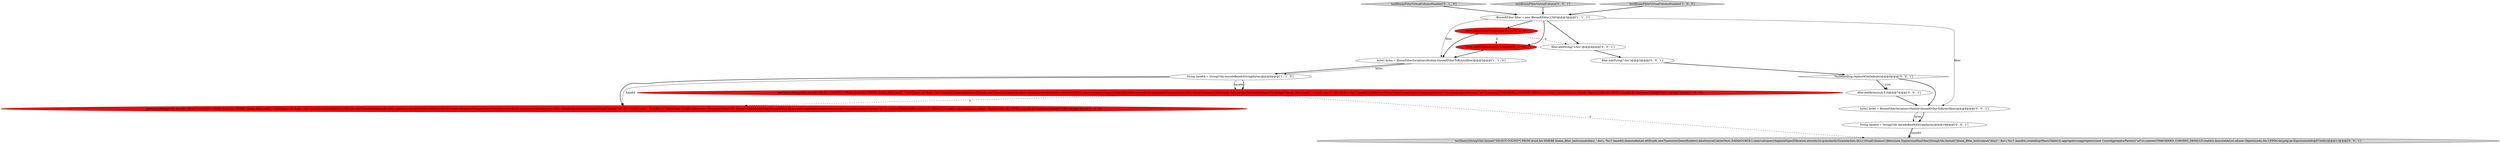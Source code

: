 digraph {
3 [style = filled, label = "String base64 = StringUtils.encodeBase64String(bytes)@@@6@@@['1', '1', '0']", fillcolor = white, shape = ellipse image = "AAA0AAABBB1BBB"];
2 [style = filled, label = "filter.addDouble(20.2)@@@4@@@['1', '0', '0']", fillcolor = red, shape = ellipse image = "AAA1AAABBB1BBB"];
9 [style = filled, label = "testQuery(StringUtils.format(\"SELECT COUNT(*) FROM druid.foo WHERE bloom_filter_test(concat(dim2, '-foo'), '%s')\",base64),ImmutableList.of(Druids.newTimeseriesQueryBuilder().dataSource(CalciteTests.DATASOURCE1).intervals(querySegmentSpec(Filtration.eternity())).granularity(Granularities.ALL).virtualColumns().filters(new ExpressionDimFilter(StringUtils.format(\"bloom_filter_test(concat(\"dim2\",'-foo'),'%s')\",base64),createExprMacroTable())).aggregators(aggregators(new CountAggregatorFactory(\"a0\"))).context(TIMESERIES_CONTEXT_DEFAULT).build()),ImmutableList.of(new Object((((edu.fdu.CPPDG.tinypdg.pe.ExpressionInfo@972e0e))@@@11@@@['0', '0', '1']", fillcolor = lightgray, shape = ellipse image = "AAA0AAABBB3BBB"];
1 [style = filled, label = "BloomKFilter filter = new BloomKFilter(1500)@@@3@@@['1', '1', '1']", fillcolor = white, shape = ellipse image = "AAA0AAABBB1BBB"];
6 [style = filled, label = "filter.addFloat(20.2f)@@@4@@@['0', '1', '0']", fillcolor = red, shape = ellipse image = "AAA1AAABBB2BBB"];
7 [style = filled, label = "testQuery(StringUtils.format(\"SELECT COUNT(*) FROM druid.foo WHERE bloom_filter_test(2 * CAST(dim1 AS float), '%s')\",base64),ImmutableList.of(Druids.newTimeseriesQueryBuilder().dataSource(CalciteTests.DATASOURCE1).intervals(querySegmentSpec(Filtration.eternity())).granularity(Granularities.ALL).virtualColumns(expressionVirtualColumn(\"v0\",\"(2 * CAST(\"dim1\", 'DOUBLE'))\",ValueType.FLOAT)).filters(new BloomDimFilter(\"v0\",BloomKFilterHolder.fromBloomKFilter(filter),null)).aggregators(aggregators(new CountAggregatorFactory(\"a0\"))).context(TIMESERIES_CONTEXT_DEFAULT).build()),ImmutableList.of(new Object((((edu.fdu.CPPDG.tinypdg.pe.ExpressionInfo@972d9c))@@@7@@@['0', '1', '0']", fillcolor = red, shape = ellipse image = "AAA1AAABBB2BBB"];
16 [style = filled, label = "filter.addBytes(null,0,0)@@@7@@@['0', '0', '1']", fillcolor = white, shape = ellipse image = "AAA0AAABBB3BBB"];
8 [style = filled, label = "testBloomFilterVirtualColumnNumber['0', '1', '0']", fillcolor = lightgray, shape = diamond image = "AAA0AAABBB2BBB"];
13 [style = filled, label = "testBloomFilterVirtualColumn['0', '0', '1']", fillcolor = lightgray, shape = diamond image = "AAA0AAABBB3BBB"];
10 [style = filled, label = "filter.addString(\"a-foo\")@@@4@@@['0', '0', '1']", fillcolor = white, shape = ellipse image = "AAA0AAABBB3BBB"];
12 [style = filled, label = "!NullHandling.replaceWithDefault()@@@6@@@['0', '0', '1']", fillcolor = white, shape = diamond image = "AAA0AAABBB3BBB"];
11 [style = filled, label = "String base64 = StringUtils.encodeBase64String(bytes)@@@10@@@['0', '0', '1']", fillcolor = white, shape = ellipse image = "AAA0AAABBB3BBB"];
0 [style = filled, label = "byte(( bytes = BloomFilterSerializersModule.bloomKFilterToBytes(filter)@@@5@@@['1', '1', '0']", fillcolor = white, shape = ellipse image = "AAA0AAABBB1BBB"];
5 [style = filled, label = "testBloomFilterVirtualColumnNumber['1', '0', '0']", fillcolor = lightgray, shape = diamond image = "AAA0AAABBB1BBB"];
4 [style = filled, label = "testQuery(StringUtils.format(\"SELECT COUNT(*) FROM druid.foo WHERE bloom_filter_test(2 * CAST(dim1 AS float), '%s')\",base64),ImmutableList.of(Druids.newTimeseriesQueryBuilder().dataSource(CalciteTests.DATASOURCE1).intervals(querySegmentSpec(Filtration.eternity())).granularity(Granularities.ALL).virtualColumns().filters(new ExpressionDimFilter(StringUtils.format(\"bloom_filter_test((2 * CAST(\"dim1\", 'DOUBLE')),'%s')\",base64),createExprMacroTable())).aggregators(aggregators(new CountAggregatorFactory(\"a0\"))).context(TIMESERIES_CONTEXT_DEFAULT).build()),ImmutableList.of(new Object((((edu.fdu.CPPDG.tinypdg.pe.ExpressionInfo@972d37))@@@7@@@['1', '0', '0']", fillcolor = red, shape = ellipse image = "AAA1AAABBB1BBB"];
14 [style = filled, label = "byte(( bytes = BloomFilterSerializersModule.bloomKFilterToBytes(filter)@@@9@@@['0', '0', '1']", fillcolor = white, shape = ellipse image = "AAA0AAABBB3BBB"];
15 [style = filled, label = "filter.addString(\"-foo\")@@@5@@@['0', '0', '1']", fillcolor = white, shape = ellipse image = "AAA0AAABBB3BBB"];
3->7 [style = solid, label="base64"];
0->3 [style = bold, label=""];
3->4 [style = solid, label="base64"];
10->15 [style = bold, label=""];
1->14 [style = solid, label="filter"];
6->0 [style = bold, label=""];
12->16 [style = bold, label=""];
11->9 [style = solid, label="base64"];
11->9 [style = bold, label=""];
3->4 [style = bold, label=""];
13->1 [style = bold, label=""];
2->10 [style = dashed, label="0"];
8->1 [style = bold, label=""];
5->1 [style = bold, label=""];
4->9 [style = dashed, label="0"];
1->0 [style = solid, label="filter"];
2->0 [style = bold, label=""];
1->6 [style = bold, label=""];
12->16 [style = dotted, label="true"];
3->7 [style = bold, label=""];
4->7 [style = dashed, label="0"];
12->14 [style = bold, label=""];
2->6 [style = dashed, label="0"];
16->14 [style = bold, label=""];
0->3 [style = solid, label="bytes"];
1->2 [style = bold, label=""];
15->12 [style = bold, label=""];
1->10 [style = bold, label=""];
14->11 [style = solid, label="bytes"];
14->11 [style = bold, label=""];
}
